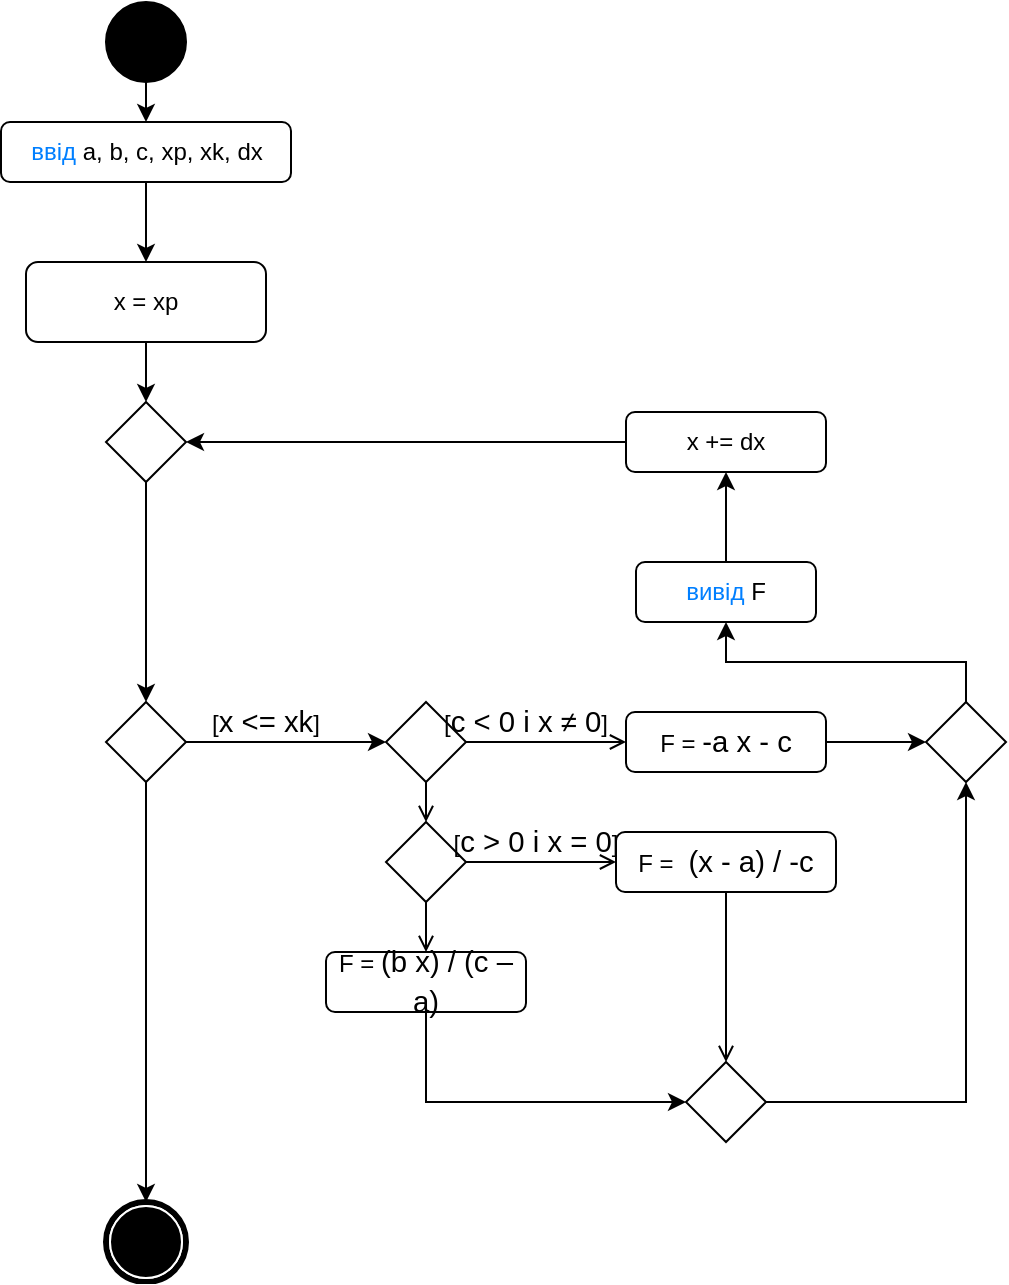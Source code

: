 <mxfile version="15.3.7" type="device"><diagram id="UujPNl66oqNSWhgduxnQ" name="Сторінка-1"><mxGraphModel dx="432" dy="608" grid="1" gridSize="10" guides="1" tooltips="1" connect="1" arrows="1" fold="1" page="1" pageScale="1" pageWidth="827" pageHeight="1169" math="0" shadow="0"><root><mxCell id="0"/><mxCell id="1" parent="0"/><mxCell id="H-36L3YOHrnQz-CTE1Xu-3" style="edgeStyle=orthogonalEdgeStyle;rounded=0;orthogonalLoop=1;jettySize=auto;html=1;exitX=0.5;exitY=1;exitDx=0;exitDy=0;entryX=0.5;entryY=0;entryDx=0;entryDy=0;" parent="1" source="H-36L3YOHrnQz-CTE1Xu-1" target="H-36L3YOHrnQz-CTE1Xu-2" edge="1"><mxGeometry relative="1" as="geometry"/></mxCell><mxCell id="H-36L3YOHrnQz-CTE1Xu-1" value="" style="ellipse;whiteSpace=wrap;html=1;rounded=0;shadow=0;comic=0;labelBackgroundColor=none;strokeWidth=1;fillColor=#000000;fontFamily=Verdana;fontSize=12;align=center;" parent="1" vertex="1"><mxGeometry x="240" y="10" width="40" height="40" as="geometry"/></mxCell><mxCell id="H-36L3YOHrnQz-CTE1Xu-5" value="" style="edgeStyle=orthogonalEdgeStyle;rounded=0;orthogonalLoop=1;jettySize=auto;html=1;" parent="1" source="H-36L3YOHrnQz-CTE1Xu-2" target="H-36L3YOHrnQz-CTE1Xu-4" edge="1"><mxGeometry relative="1" as="geometry"/></mxCell><mxCell id="H-36L3YOHrnQz-CTE1Xu-2" value="&lt;font color=&quot;#007fff&quot;&gt;ввід&lt;/font&gt;&amp;nbsp;a, b, c, xp, xk, dx" style="rounded=1;whiteSpace=wrap;html=1;hachureGap=4;pointerEvents=0;" parent="1" vertex="1"><mxGeometry x="187.5" y="70" width="145" height="30" as="geometry"/></mxCell><mxCell id="H-36L3YOHrnQz-CTE1Xu-7" value="" style="edgeStyle=orthogonalEdgeStyle;rounded=0;orthogonalLoop=1;jettySize=auto;html=1;" parent="1" source="H-36L3YOHrnQz-CTE1Xu-4" target="H-36L3YOHrnQz-CTE1Xu-6" edge="1"><mxGeometry relative="1" as="geometry"/></mxCell><mxCell id="H-36L3YOHrnQz-CTE1Xu-4" value="x = xp" style="rounded=1;whiteSpace=wrap;html=1;" parent="1" vertex="1"><mxGeometry x="200" y="140" width="120" height="40" as="geometry"/></mxCell><mxCell id="H-36L3YOHrnQz-CTE1Xu-9" value="" style="edgeStyle=orthogonalEdgeStyle;rounded=0;orthogonalLoop=1;jettySize=auto;html=1;" parent="1" source="H-36L3YOHrnQz-CTE1Xu-6" target="H-36L3YOHrnQz-CTE1Xu-8" edge="1"><mxGeometry relative="1" as="geometry"/></mxCell><mxCell id="H-36L3YOHrnQz-CTE1Xu-6" value="" style="rhombus;whiteSpace=wrap;html=1;" parent="1" vertex="1"><mxGeometry x="240" y="210" width="40" height="40" as="geometry"/></mxCell><mxCell id="H-36L3YOHrnQz-CTE1Xu-37" style="edgeStyle=orthogonalEdgeStyle;rounded=0;orthogonalLoop=1;jettySize=auto;html=1;exitX=1;exitY=0.5;exitDx=0;exitDy=0;entryX=0;entryY=0.5;entryDx=0;entryDy=0;" parent="1" source="H-36L3YOHrnQz-CTE1Xu-8" target="H-36L3YOHrnQz-CTE1Xu-13" edge="1"><mxGeometry relative="1" as="geometry"/></mxCell><mxCell id="H-36L3YOHrnQz-CTE1Xu-39" style="edgeStyle=orthogonalEdgeStyle;rounded=0;orthogonalLoop=1;jettySize=auto;html=1;exitX=0.5;exitY=1;exitDx=0;exitDy=0;entryX=0.5;entryY=0;entryDx=0;entryDy=0;" parent="1" source="H-36L3YOHrnQz-CTE1Xu-8" target="H-36L3YOHrnQz-CTE1Xu-38" edge="1"><mxGeometry relative="1" as="geometry"/></mxCell><mxCell id="H-36L3YOHrnQz-CTE1Xu-8" value="" style="rhombus;whiteSpace=wrap;html=1;" parent="1" vertex="1"><mxGeometry x="240" y="360" width="40" height="40" as="geometry"/></mxCell><mxCell id="H-36L3YOHrnQz-CTE1Xu-11" style="edgeStyle=none;curved=1;rounded=0;orthogonalLoop=1;jettySize=auto;html=1;exitX=0.5;exitY=1;exitDx=0;exitDy=0;entryX=0.5;entryY=0;entryDx=0;entryDy=0;endArrow=open;endFill=0;sourcePerimeterSpacing=8;targetPerimeterSpacing=8;" parent="1" source="H-36L3YOHrnQz-CTE1Xu-13" target="H-36L3YOHrnQz-CTE1Xu-16" edge="1"><mxGeometry relative="1" as="geometry"/></mxCell><mxCell id="H-36L3YOHrnQz-CTE1Xu-12" style="edgeStyle=none;rounded=0;orthogonalLoop=1;jettySize=auto;html=1;exitX=1;exitY=0.5;exitDx=0;exitDy=0;entryX=0;entryY=0.5;entryDx=0;entryDy=0;endArrow=open;endFill=0;sourcePerimeterSpacing=8;targetPerimeterSpacing=8;" parent="1" source="H-36L3YOHrnQz-CTE1Xu-13" target="H-36L3YOHrnQz-CTE1Xu-18" edge="1"><mxGeometry relative="1" as="geometry"/></mxCell><mxCell id="H-36L3YOHrnQz-CTE1Xu-13" value="" style="rhombus;whiteSpace=wrap;html=1;hachureGap=4;pointerEvents=0;" parent="1" vertex="1"><mxGeometry x="380" y="360" width="40" height="40" as="geometry"/></mxCell><mxCell id="H-36L3YOHrnQz-CTE1Xu-14" style="edgeStyle=none;rounded=0;sketch=0;orthogonalLoop=1;jettySize=auto;html=1;exitX=1;exitY=0.5;exitDx=0;exitDy=0;entryX=0;entryY=0.5;entryDx=0;entryDy=0;shadow=0;fontFamily=Architects Daughter;fontSource=https%3A%2F%2Ffonts.googleapis.com%2Fcss%3Ffamily%3DArchitects%2BDaughter;fontSize=20;startArrow=none;startFill=0;endArrow=open;endFill=0;sourcePerimeterSpacing=8;targetPerimeterSpacing=8;strokeColor=#000000;" parent="1" source="H-36L3YOHrnQz-CTE1Xu-16" target="H-36L3YOHrnQz-CTE1Xu-24" edge="1"><mxGeometry relative="1" as="geometry"/></mxCell><mxCell id="H-36L3YOHrnQz-CTE1Xu-15" style="edgeStyle=none;rounded=0;sketch=0;orthogonalLoop=1;jettySize=auto;html=1;exitX=0.5;exitY=1;exitDx=0;exitDy=0;entryX=0.5;entryY=0;entryDx=0;entryDy=0;shadow=0;fontFamily=Architects Daughter;fontSource=https%3A%2F%2Ffonts.googleapis.com%2Fcss%3Ffamily%3DArchitects%2BDaughter;fontSize=20;startArrow=none;startFill=0;endArrow=open;endFill=0;sourcePerimeterSpacing=8;targetPerimeterSpacing=8;strokeColor=#000000;" parent="1" source="H-36L3YOHrnQz-CTE1Xu-16" target="H-36L3YOHrnQz-CTE1Xu-20" edge="1"><mxGeometry relative="1" as="geometry"/></mxCell><mxCell id="H-36L3YOHrnQz-CTE1Xu-16" value="" style="rhombus;whiteSpace=wrap;html=1;hachureGap=4;pointerEvents=0;" parent="1" vertex="1"><mxGeometry x="380" y="420" width="40" height="40" as="geometry"/></mxCell><mxCell id="H-36L3YOHrnQz-CTE1Xu-32" style="edgeStyle=orthogonalEdgeStyle;rounded=0;orthogonalLoop=1;jettySize=auto;html=1;exitX=1;exitY=0.5;exitDx=0;exitDy=0;entryX=0;entryY=0.5;entryDx=0;entryDy=0;" parent="1" source="H-36L3YOHrnQz-CTE1Xu-18" target="H-36L3YOHrnQz-CTE1Xu-25" edge="1"><mxGeometry relative="1" as="geometry"/></mxCell><mxCell id="H-36L3YOHrnQz-CTE1Xu-18" value="F =&amp;nbsp;&lt;span lang=&quot;UK-UA&quot; class=&quot;TextRun  BCX0 SCXW101789689&quot; style=&quot;animation: 0s ease 0s 1 normal none running none ; appearance: none ; backface-visibility: visible ; background: none 0% 0% / auto repeat scroll padding-box border-box rgba(0 , 0 , 0 , 0) ; border-color: rgb(0 , 0 , 0) ; border-collapse: separate ; border-width: 0px ; border-style: none ; border-spacing: 0px ; border-radius: 0px ; box-shadow: none ; box-sizing: content-box ; caption-side: top ; clear: none ; clip: auto ; content: normal ; cursor: text ; direction: ltr ; display: inline ; empty-cells: show ; float: none ; font-family: &amp;#34;wordvisi_msfontservice&amp;#34; , &amp;#34;calibri&amp;#34; , &amp;#34;calibri_embeddedfont&amp;#34; , &amp;#34;calibri_msfontservice&amp;#34; , sans-serif ; font-size: 14.667px ; height: auto ; line-height: 19.425px ; list-style: outside none disc ; margin: 0px ; max-height: none ; max-width: none ; min-height: 0px ; min-width: 0px ; opacity: 1 ; outline: rgb(0 , 0 , 0) none 0px ; overflow: visible ; overflow-wrap: break-word ; padding: 0px ; perspective: none ; perspective-origin: 0px 0px ; position: static ; resize: none ; speak: normal ; table-layout: auto ; text-align: left ; text-indent: 47px ; text-overflow: clip ; text-shadow: none ; transform: none ; transform-origin: 0px 0px ; transform-style: flat ; transition: all 0s ease 0s ; unicode-bidi: normal ; vertical-align: baseline ; visibility: visible ; width: auto ; word-break: normal ; z-index: auto ; zoom: 1&quot;&gt;&lt;span class=&quot;NormalTextRun  BCX0 SCXW101789689&quot;&gt;-a x - c&lt;/span&gt;&lt;/span&gt;" style="rounded=1;whiteSpace=wrap;html=1;hachureGap=4;pointerEvents=0;" parent="1" vertex="1"><mxGeometry x="500" y="365" width="100" height="30" as="geometry"/></mxCell><mxCell id="H-36L3YOHrnQz-CTE1Xu-30" style="edgeStyle=orthogonalEdgeStyle;rounded=0;orthogonalLoop=1;jettySize=auto;html=1;exitX=0.5;exitY=1;exitDx=0;exitDy=0;entryX=0;entryY=0.5;entryDx=0;entryDy=0;" parent="1" source="H-36L3YOHrnQz-CTE1Xu-20" target="H-36L3YOHrnQz-CTE1Xu-27" edge="1"><mxGeometry relative="1" as="geometry"/></mxCell><mxCell id="H-36L3YOHrnQz-CTE1Xu-20" value="F =&amp;nbsp;&lt;span lang=&quot;UK-UA&quot; class=&quot;TextRun  BCX0 SCXW208379392&quot; style=&quot;animation: 0s ease 0s 1 normal none running none ; appearance: none ; backface-visibility: visible ; background: none 0% 0% / auto repeat scroll padding-box border-box rgba(0 , 0 , 0 , 0) ; border-color: rgb(0 , 0 , 0) ; border-collapse: separate ; border-width: 0px ; border-style: none ; border-spacing: 0px ; border-radius: 0px ; box-shadow: none ; box-sizing: content-box ; caption-side: top ; clear: none ; clip: auto ; content: normal ; cursor: text ; direction: ltr ; display: inline ; empty-cells: show ; float: none ; font-family: &amp;#34;wordvisi_msfontservice&amp;#34; , &amp;#34;calibri&amp;#34; , &amp;#34;calibri_embeddedfont&amp;#34; , &amp;#34;calibri_msfontservice&amp;#34; , sans-serif ; font-size: 14.667px ; height: auto ; line-height: 19.425px ; list-style: outside none disc ; margin: 0px ; max-height: none ; max-width: none ; min-height: 0px ; min-width: 0px ; opacity: 1 ; outline: rgb(0 , 0 , 0) none 0px ; overflow: visible ; overflow-wrap: break-word ; padding: 0px ; perspective: none ; perspective-origin: 0px 0px ; position: static ; resize: none ; speak: normal ; table-layout: auto ; text-align: left ; text-indent: 47px ; text-overflow: clip ; text-shadow: none ; transform: none ; transform-origin: 0px 0px ; transform-style: flat ; transition: all 0s ease 0s ; unicode-bidi: normal ; vertical-align: baseline ; visibility: visible ; width: auto ; word-break: normal ; z-index: auto ; zoom: 1&quot;&gt;&lt;span class=&quot;NormalTextRun  BCX0 SCXW208379392&quot;&gt;(b x) / (c – a)&lt;/span&gt;&lt;/span&gt;" style="rounded=1;whiteSpace=wrap;html=1;hachureGap=4;pointerEvents=0;" parent="1" vertex="1"><mxGeometry x="350" y="485" width="100" height="30" as="geometry"/></mxCell><mxCell id="H-36L3YOHrnQz-CTE1Xu-21" value="[&lt;span lang=&quot;UK-UA&quot; class=&quot;TextRun  BCX0 SCXW224687169&quot; style=&quot;animation: 0s ease 0s 1 normal none running none ; appearance: none ; backface-visibility: visible ; background: none 0% 0% / auto repeat scroll padding-box border-box rgba(0 , 0 , 0 , 0) ; border-color: rgb(0 , 0 , 0) ; border-collapse: separate ; border-width: 0px ; border-style: none ; border-spacing: 0px ; border-radius: 0px ; box-shadow: none ; box-sizing: content-box ; caption-side: top ; clear: none ; clip: auto ; content: normal ; cursor: text ; direction: ltr ; display: inline ; empty-cells: show ; float: none ; font-family: &amp;#34;wordvisi_msfontservice&amp;#34; , &amp;#34;calibri&amp;#34; , &amp;#34;calibri_embeddedfont&amp;#34; , &amp;#34;calibri_msfontservice&amp;#34; , sans-serif ; font-size: 14.667px ; height: auto ; line-height: 19.425px ; list-style: outside none disc ; margin: 0px ; max-height: none ; max-width: none ; min-height: 0px ; min-width: 0px ; opacity: 1 ; outline: rgb(0 , 0 , 0) none 0px ; overflow: visible ; overflow-wrap: break-word ; padding: 0px ; perspective: none ; perspective-origin: 0px 0px ; position: static ; resize: none ; speak: normal ; table-layout: auto ; text-align: left ; text-overflow: clip ; text-shadow: none ; transform: none ; transform-origin: 0px 0px ; transform-style: flat ; transition: all 0s ease 0s ; unicode-bidi: normal ; vertical-align: baseline ; visibility: visible ; width: auto ; word-break: normal ; z-index: auto ; zoom: 1&quot;&gt;&lt;span class=&quot;NormalTextRun  BCX0 SCXW224687169&quot;&gt;c &amp;lt; 0 i x ≠ 0&lt;/span&gt;&lt;/span&gt;]" style="text;html=1;strokeColor=none;fillColor=none;align=center;verticalAlign=middle;whiteSpace=wrap;rounded=0;hachureGap=4;pointerEvents=0;" parent="1" vertex="1"><mxGeometry x="400" y="360" width="100" height="20" as="geometry"/></mxCell><mxCell id="H-36L3YOHrnQz-CTE1Xu-22" value="[&lt;span lang=&quot;UK-UA&quot; class=&quot;TextRun  BCX0 SCXW124850706&quot; style=&quot;animation: 0s ease 0s 1 normal none running none ; appearance: none ; backface-visibility: visible ; background: none 0% 0% / auto repeat scroll padding-box border-box rgba(0 , 0 , 0 , 0) ; border-color: rgb(0 , 0 , 0) ; border-collapse: separate ; border-width: 0px ; border-style: none ; border-spacing: 0px ; border-radius: 0px ; box-shadow: none ; box-sizing: content-box ; caption-side: top ; clear: none ; clip: auto ; content: normal ; cursor: text ; direction: ltr ; display: inline ; empty-cells: show ; float: none ; font-family: &amp;#34;wordvisi_msfontservice&amp;#34; , &amp;#34;calibri&amp;#34; , &amp;#34;calibri_embeddedfont&amp;#34; , &amp;#34;calibri_msfontservice&amp;#34; , sans-serif ; font-size: 14.667px ; height: auto ; line-height: 19.425px ; list-style: outside none disc ; margin: 0px ; max-height: none ; max-width: none ; min-height: 0px ; min-width: 0px ; opacity: 1 ; outline: rgb(0 , 0 , 0) none 0px ; overflow: visible ; overflow-wrap: break-word ; padding: 0px ; perspective: none ; perspective-origin: 0px 0px ; position: static ; resize: none ; speak: normal ; table-layout: auto ; text-align: left ; text-indent: 47px ; text-overflow: clip ; text-shadow: none ; transform: none ; transform-origin: 0px 0px ; transform-style: flat ; transition: all 0s ease 0s ; unicode-bidi: normal ; vertical-align: baseline ; visibility: visible ; width: auto ; word-break: normal ; z-index: auto ; zoom: 1&quot;&gt;&lt;span class=&quot;NormalTextRun  BCX0 SCXW124850706&quot;&gt;c &amp;gt; 0 i x = 0&lt;/span&gt;&lt;/span&gt;]" style="text;html=1;strokeColor=none;fillColor=none;align=center;verticalAlign=middle;whiteSpace=wrap;rounded=0;hachureGap=4;pointerEvents=0;" parent="1" vertex="1"><mxGeometry x="405" y="420" width="100" height="20" as="geometry"/></mxCell><mxCell id="H-36L3YOHrnQz-CTE1Xu-23" style="edgeStyle=none;rounded=0;sketch=0;orthogonalLoop=1;jettySize=auto;html=1;exitX=0.5;exitY=1;exitDx=0;exitDy=0;entryX=0.5;entryY=0;entryDx=0;entryDy=0;shadow=0;fontFamily=Architects Daughter;fontSource=https%3A%2F%2Ffonts.googleapis.com%2Fcss%3Ffamily%3DArchitects%2BDaughter;fontSize=20;startArrow=none;startFill=0;endArrow=open;endFill=0;sourcePerimeterSpacing=8;targetPerimeterSpacing=8;strokeColor=#000000;" parent="1" source="H-36L3YOHrnQz-CTE1Xu-24" target="H-36L3YOHrnQz-CTE1Xu-27" edge="1"><mxGeometry relative="1" as="geometry"/></mxCell><mxCell id="H-36L3YOHrnQz-CTE1Xu-24" value="F =&amp;nbsp;&lt;span class=&quot;NormalTextRun SCXW257958304 BCX0&quot; style=&quot;margin: 0px ; padding: 0px ; font-family: &amp;#34;calibri&amp;#34; , &amp;#34;calibri_embeddedfont&amp;#34; , &amp;#34;calibri_msfontservice&amp;#34; , sans-serif ; font-size: 14.667px ; text-align: left ; text-indent: 47px ; background-color: rgb(255 , 255 , 255)&quot;&gt;&amp;nbsp;&lt;/span&gt;&lt;span class=&quot;NormalTextRun SCXW257958304 BCX0&quot; style=&quot;margin: 0px ; padding: 0px ; font-family: &amp;#34;calibri&amp;#34; , &amp;#34;calibri_embeddedfont&amp;#34; , &amp;#34;calibri_msfontservice&amp;#34; , sans-serif ; font-size: 14.667px ; text-align: left ; text-indent: 47px ; background-color: rgb(255 , 255 , 255)&quot;&gt;(x - a) / -c&lt;/span&gt;" style="rounded=1;whiteSpace=wrap;html=1;hachureGap=4;pointerEvents=0;" parent="1" vertex="1"><mxGeometry x="495" y="425" width="110" height="30" as="geometry"/></mxCell><mxCell id="H-36L3YOHrnQz-CTE1Xu-33" style="edgeStyle=orthogonalEdgeStyle;rounded=0;orthogonalLoop=1;jettySize=auto;html=1;exitX=0.5;exitY=0;exitDx=0;exitDy=0;entryX=0.5;entryY=1;entryDx=0;entryDy=0;" parent="1" source="H-36L3YOHrnQz-CTE1Xu-25" target="H-36L3YOHrnQz-CTE1Xu-29" edge="1"><mxGeometry relative="1" as="geometry"/></mxCell><mxCell id="H-36L3YOHrnQz-CTE1Xu-25" value="" style="rhombus;whiteSpace=wrap;html=1;hachureGap=4;pointerEvents=0;" parent="1" vertex="1"><mxGeometry x="650" y="360" width="40" height="40" as="geometry"/></mxCell><mxCell id="H-36L3YOHrnQz-CTE1Xu-31" style="edgeStyle=orthogonalEdgeStyle;rounded=0;orthogonalLoop=1;jettySize=auto;html=1;exitX=1;exitY=0.5;exitDx=0;exitDy=0;entryX=0.5;entryY=1;entryDx=0;entryDy=0;" parent="1" source="H-36L3YOHrnQz-CTE1Xu-27" target="H-36L3YOHrnQz-CTE1Xu-25" edge="1"><mxGeometry relative="1" as="geometry"/></mxCell><mxCell id="H-36L3YOHrnQz-CTE1Xu-27" value="" style="rhombus;whiteSpace=wrap;html=1;hachureGap=4;pointerEvents=0;" parent="1" vertex="1"><mxGeometry x="530" y="540" width="40" height="40" as="geometry"/></mxCell><mxCell id="H-36L3YOHrnQz-CTE1Xu-35" value="" style="edgeStyle=orthogonalEdgeStyle;rounded=0;orthogonalLoop=1;jettySize=auto;html=1;" parent="1" source="H-36L3YOHrnQz-CTE1Xu-29" target="H-36L3YOHrnQz-CTE1Xu-34" edge="1"><mxGeometry relative="1" as="geometry"/></mxCell><mxCell id="H-36L3YOHrnQz-CTE1Xu-29" value="&lt;font color=&quot;#007fff&quot;&gt;вивід &lt;/font&gt;F" style="rounded=1;whiteSpace=wrap;html=1;hachureGap=4;pointerEvents=0;" parent="1" vertex="1"><mxGeometry x="505" y="290" width="90" height="30" as="geometry"/></mxCell><mxCell id="H-36L3YOHrnQz-CTE1Xu-36" style="edgeStyle=orthogonalEdgeStyle;rounded=0;orthogonalLoop=1;jettySize=auto;html=1;exitX=0;exitY=0.5;exitDx=0;exitDy=0;entryX=1;entryY=0.5;entryDx=0;entryDy=0;" parent="1" source="H-36L3YOHrnQz-CTE1Xu-34" target="H-36L3YOHrnQz-CTE1Xu-6" edge="1"><mxGeometry relative="1" as="geometry"/></mxCell><mxCell id="H-36L3YOHrnQz-CTE1Xu-34" value="x += dx" style="rounded=1;whiteSpace=wrap;html=1;hachureGap=4;pointerEvents=0;" parent="1" vertex="1"><mxGeometry x="500" y="215" width="100" height="30" as="geometry"/></mxCell><mxCell id="H-36L3YOHrnQz-CTE1Xu-38" value="" style="shape=mxgraph.bpmn.shape;html=1;verticalLabelPosition=bottom;labelBackgroundColor=#ffffff;verticalAlign=top;perimeter=ellipsePerimeter;outline=end;symbol=terminate;rounded=0;shadow=0;comic=0;strokeWidth=1;fontFamily=Verdana;fontSize=12;align=center;" parent="1" vertex="1"><mxGeometry x="240" y="610" width="40" height="40" as="geometry"/></mxCell><mxCell id="H-36L3YOHrnQz-CTE1Xu-40" value="&lt;div style=&quot;text-align: left&quot;&gt;&lt;span&gt;[&lt;font face=&quot;wordvisi_msfontservice, calibri, calibri_embeddedfont, calibri_msfontservice, sans-serif&quot;&gt;&lt;span style=&quot;font-size: 14.667px&quot;&gt;x &amp;lt;= xk&lt;/span&gt;&lt;/font&gt;&lt;/span&gt;&lt;span&gt;]&lt;/span&gt;&lt;/div&gt;" style="text;html=1;strokeColor=none;fillColor=none;align=center;verticalAlign=middle;whiteSpace=wrap;rounded=0;hachureGap=4;pointerEvents=0;" parent="1" vertex="1"><mxGeometry x="270" y="360" width="100" height="20" as="geometry"/></mxCell></root></mxGraphModel></diagram></mxfile>